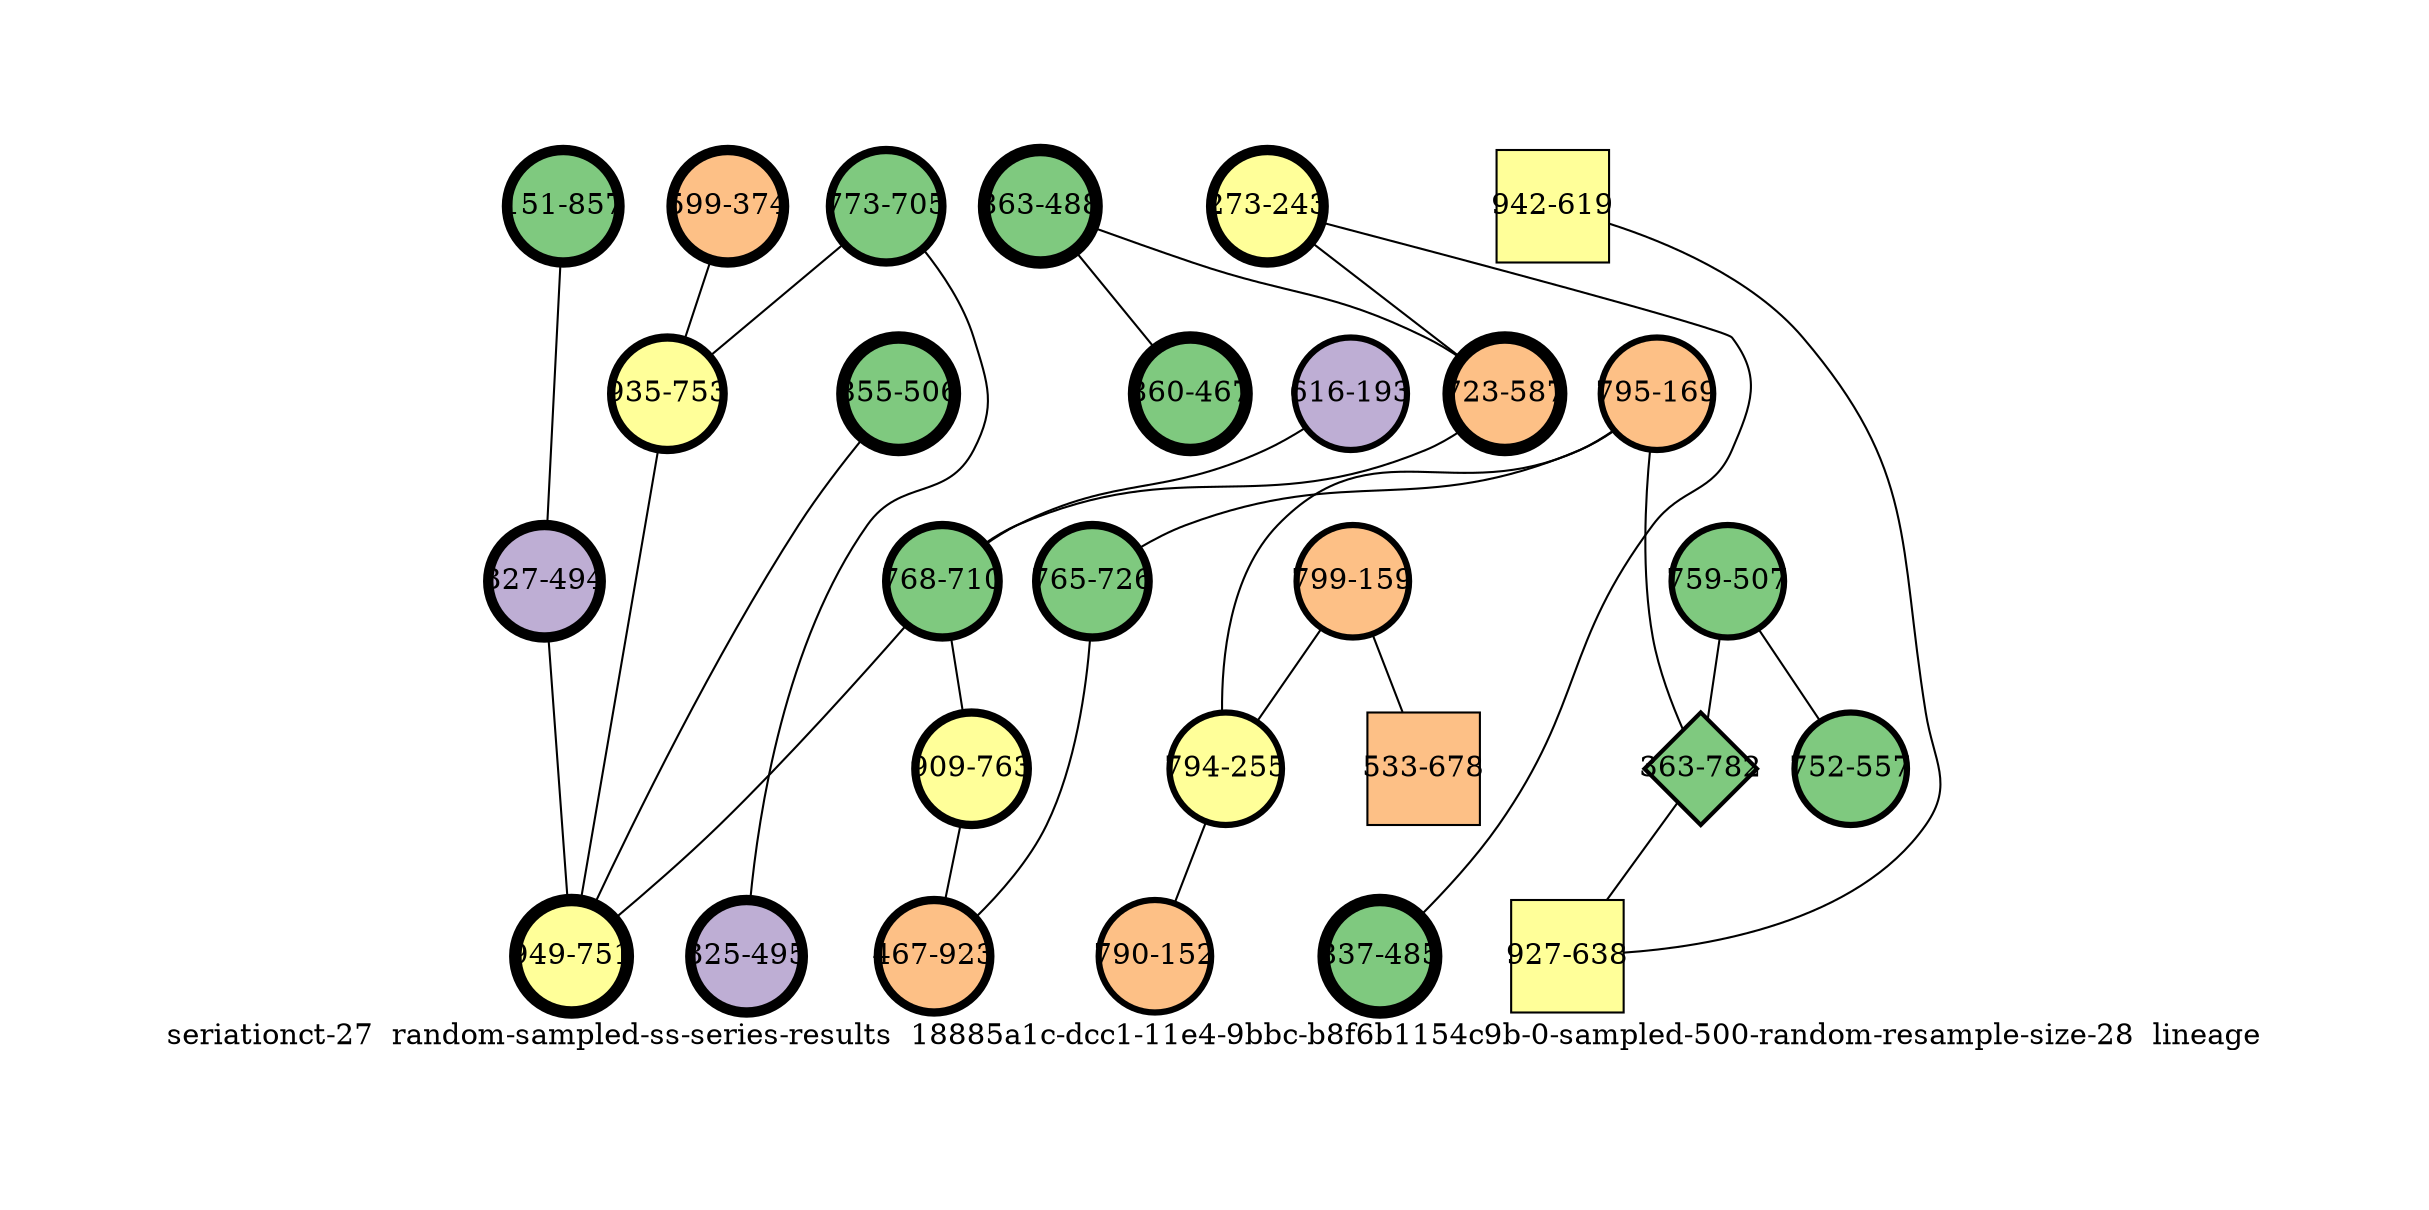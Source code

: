 strict graph "seriationct-27  random-sampled-ss-series-results  18885a1c-dcc1-11e4-9bbc-b8f6b1154c9b-0-sampled-500-random-resample-size-28  lineage" {
labelloc=b;
ratio=auto;
pad="1.0";
label="seriationct-27  random-sampled-ss-series-results  18885a1c-dcc1-11e4-9bbc-b8f6b1154c9b-0-sampled-500-random-resample-size-28  lineage";
node [width="0.75", style=filled, fixedsize=true, height="0.75", shape=circle, label=""];
0 [xCoordinate="169.0", appears_in_slice=3, yCoordinate="795.0", colorscheme=accent6, lineage_id=0, short_label="795-169", label="795-169", shape=circle, cluster_id=2, fillcolor=3, size="500.0", id=0, penwidth="3.0"];
1 [xCoordinate="243.0", appears_in_slice=5, yCoordinate="273.0", colorscheme=accent6, lineage_id=0, short_label="273-243", label="273-243", shape=circle, cluster_id=3, fillcolor=4, size="500.0", id=1, penwidth="5.0"];
2 [xCoordinate="374.0", appears_in_slice=5, yCoordinate="599.0", colorscheme=accent6, lineage_id=0, short_label="599-374", label="599-374", shape=circle, cluster_id=2, fillcolor=3, size="500.0", id=2, penwidth="5.0"];
3 [xCoordinate="507.0", appears_in_slice=3, yCoordinate="759.0", colorscheme=accent6, lineage_id=0, short_label="759-507", label="759-507", shape=circle, cluster_id=0, fillcolor=1, size="500.0", id=3, penwidth="3.0"];
4 [xCoordinate="488.0", appears_in_slice=6, yCoordinate="863.0", colorscheme=accent6, lineage_id=0, short_label="863-488", label="863-488", shape=circle, cluster_id=0, fillcolor=1, size="500.0", id=4, penwidth="6.0"];
5 [xCoordinate="159.0", appears_in_slice=3, yCoordinate="799.0", colorscheme=accent6, lineage_id=0, short_label="799-159", label="799-159", shape=circle, cluster_id=2, fillcolor=3, size="500.0", id=5, penwidth="3.0"];
6 [xCoordinate="506.0", appears_in_slice=6, yCoordinate="855.0", colorscheme=accent6, lineage_id=0, short_label="855-506", label="855-506", shape=circle, cluster_id=0, fillcolor=1, size="500.0", id=6, penwidth="6.0"];
7 [xCoordinate="557.0", appears_in_slice=3, yCoordinate="752.0", colorscheme=accent6, lineage_id=0, short_label="752-557", label="752-557", shape=circle, cluster_id=0, fillcolor=1, size="500.0", id=7, penwidth="3.0"];
8 [xCoordinate="705.0", appears_in_slice=4, yCoordinate="773.0", colorscheme=accent6, lineage_id=0, short_label="773-705", label="773-705", shape=circle, cluster_id=0, fillcolor=1, size="500.0", id=8, penwidth="4.0"];
9 [xCoordinate="587.0", appears_in_slice=6, yCoordinate="723.0", colorscheme=accent6, lineage_id=0, short_label="723-587", label="723-587", shape=circle, cluster_id=2, fillcolor=3, size="500.0", id=9, penwidth="6.0"];
10 [xCoordinate="753.0", appears_in_slice=4, yCoordinate="935.0", colorscheme=accent6, lineage_id=0, short_label="935-753", label="935-753", shape=circle, cluster_id=3, fillcolor=4, size="500.0", id=10, penwidth="4.0"];
11 [xCoordinate="726.0", appears_in_slice=4, yCoordinate="765.0", colorscheme=accent6, lineage_id=0, short_label="765-726", label="765-726", shape=circle, cluster_id=0, fillcolor=1, size="500.0", id=11, penwidth="4.0"];
12 [xCoordinate="678.0", appears_in_slice=1, yCoordinate="533.0", colorscheme=accent6, lineage_id=1, short_label="533-678", label="533-678", shape=square, cluster_id=2, fillcolor=3, size="500.0", id=12, penwidth="1.0"];
13 [xCoordinate="782.0", appears_in_slice=2, yCoordinate="363.0", colorscheme=accent6, lineage_id=2, short_label="363-782", label="363-782", shape=diamond, cluster_id=0, fillcolor=1, size="500.0", id=13, penwidth="2.0"];
14 [xCoordinate="485.0", appears_in_slice=6, yCoordinate="837.0", colorscheme=accent6, lineage_id=0, short_label="837-485", label="837-485", shape=circle, cluster_id=0, fillcolor=1, size="500.0", id=14, penwidth="6.0"];
15 [xCoordinate="255.0", appears_in_slice=3, yCoordinate="794.0", colorscheme=accent6, lineage_id=0, short_label="794-255", label="794-255", shape=circle, cluster_id=3, fillcolor=4, size="500.0", id=15, penwidth="3.0"];
16 [xCoordinate="152.0", appears_in_slice=3, yCoordinate="790.0", colorscheme=accent6, lineage_id=0, short_label="790-152", label="790-152", shape=circle, cluster_id=2, fillcolor=3, size="500.0", id=16, penwidth="3.0"];
17 [xCoordinate="193.0", appears_in_slice=3, yCoordinate="616.0", colorscheme=accent6, lineage_id=0, short_label="616-193", label="616-193", shape=circle, cluster_id=1, fillcolor=2, size="500.0", id=17, penwidth="3.0"];
18 [xCoordinate="710.0", appears_in_slice=4, yCoordinate="768.0", colorscheme=accent6, lineage_id=0, short_label="768-710", label="768-710", shape=circle, cluster_id=0, fillcolor=1, size="500.0", id=18, penwidth="4.0"];
19 [xCoordinate="763.0", appears_in_slice=4, yCoordinate="909.0", colorscheme=accent6, lineage_id=0, short_label="909-763", label="909-763", shape=circle, cluster_id=3, fillcolor=4, size="500.0", id=19, penwidth="4.0"];
20 [xCoordinate="857.0", appears_in_slice=5, yCoordinate="151.0", colorscheme=accent6, lineage_id=0, short_label="151-857", label="151-857", shape=circle, cluster_id=0, fillcolor=1, size="500.0", id=20, penwidth="5.0"];
21 [xCoordinate="619.0", appears_in_slice=1, yCoordinate="942.0", colorscheme=accent6, lineage_id=1, short_label="942-619", label="942-619", shape=square, cluster_id=3, fillcolor=4, size="500.0", id=21, penwidth="1.0"];
22 [xCoordinate="638.0", appears_in_slice=1, yCoordinate="927.0", colorscheme=accent6, lineage_id=1, short_label="927-638", label="927-638", shape=square, cluster_id=3, fillcolor=4, size="500.0", id=22, penwidth="1.0"];
23 [xCoordinate="494.0", appears_in_slice=5, yCoordinate="327.0", colorscheme=accent6, lineage_id=0, short_label="327-494", label="327-494", shape=circle, cluster_id=1, fillcolor=2, size="500.0", id=23, penwidth="5.0"];
24 [xCoordinate="923.0", appears_in_slice=4, yCoordinate="467.0", colorscheme=accent6, lineage_id=0, short_label="467-923", label="467-923", shape=circle, cluster_id=2, fillcolor=3, size="500.0", id=24, penwidth="4.0"];
25 [xCoordinate="495.0", appears_in_slice=5, yCoordinate="325.0", colorscheme=accent6, lineage_id=0, short_label="325-495", label="325-495", shape=circle, cluster_id=1, fillcolor=2, size="500.0", id=25, penwidth="5.0"];
26 [xCoordinate="467.0", appears_in_slice=6, yCoordinate="860.0", colorscheme=accent6, lineage_id=0, short_label="860-467", label="860-467", shape=circle, cluster_id=0, fillcolor=1, size="500.0", id=26, penwidth="6.0"];
27 [xCoordinate="751.0", appears_in_slice=6, yCoordinate="949.0", colorscheme=accent6, lineage_id=0, short_label="949-751", label="949-751", shape=circle, cluster_id=3, fillcolor=4, size="500.0", id=27, penwidth="6.0"];
0 -- 11  [inverseweight="2.50363290348", weight="0.399419578889"];
0 -- 13  [inverseweight="3.62680864176", weight="0.275724500181"];
0 -- 15  [inverseweight="2.66758684644", weight="0.374870644356"];
1 -- 9  [inverseweight="1.84873521372", weight="0.540910343772"];
1 -- 14  [inverseweight="2.1470897671", weight="0.46574671228"];
2 -- 10  [inverseweight="5.16645829038", weight="0.193556193391"];
3 -- 13  [inverseweight="3.94153141534", weight="0.253708494142"];
3 -- 7  [inverseweight="3.62833620153", weight="0.275608417869"];
4 -- 9  [inverseweight="15.7485197087", weight="0.0634980314656"];
4 -- 26  [inverseweight="2.27211707528", weight="0.440118165951"];
5 -- 12  [inverseweight="2.54539463472", weight="0.392866389502"];
5 -- 15  [inverseweight="17.4395026604", weight="0.0573410847473"];
6 -- 27  [inverseweight="11.831213107", weight="0.0845221864365"];
8 -- 25  [inverseweight="8.47579379526", weight="0.11798304963"];
8 -- 10  [inverseweight="25.1259453815", weight="0.0397994974843"];
9 -- 18  [inverseweight="1.9062875453", weight="0.524579831865"];
10 -- 27  [inverseweight="2.45227711371", weight="0.407784256685"];
11 -- 24  [inverseweight="24.1684122261", weight="0.0413763217312"];
13 -- 22  [inverseweight="1.34958788529", weight="0.740966935835"];
15 -- 16  [inverseweight="18.0893651323", weight="0.0552810998443"];
17 -- 18  [inverseweight="1.76045425017", weight="0.568035210176"];
18 -- 19  [inverseweight="2.41054149544", weight="0.414844549199"];
18 -- 27  [inverseweight="2.14467870487", weight="0.466270307869"];
19 -- 24  [inverseweight="14.2682536384", weight="0.0700856618717"];
20 -- 23  [inverseweight="10.2967010536", weight="0.0971184843374"];
21 -- 22  [inverseweight="28.1271975232", weight="0.0355527776693"];
23 -- 27  [inverseweight="1.89909632112", weight="0.52656623515"];
}
